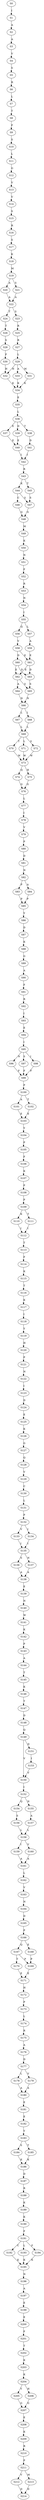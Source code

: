 strict digraph  {
	S0 -> S1 [ label = I ];
	S1 -> S2 [ label = A ];
	S2 -> S3 [ label = A ];
	S3 -> S4 [ label = V ];
	S4 -> S5 [ label = S ];
	S5 -> S6 [ label = R ];
	S6 -> S7 [ label = L ];
	S7 -> S8 [ label = T ];
	S8 -> S9 [ label = F ];
	S9 -> S10 [ label = S ];
	S10 -> S11 [ label = L ];
	S11 -> S12 [ label = G ];
	S12 -> S13 [ label = V ];
	S13 -> S14 [ label = V ];
	S14 -> S15 [ label = S ];
	S15 -> S16 [ label = R ];
	S16 -> S17 [ label = S ];
	S17 -> S18 [ label = K ];
	S18 -> S19 [ label = M ];
	S19 -> S20 [ label = A ];
	S19 -> S21 [ label = S ];
	S20 -> S22 [ label = A ];
	S21 -> S22 [ label = A ];
	S22 -> S23 [ label = S ];
	S22 -> S24 [ label = T ];
	S23 -> S25 [ label = R ];
	S24 -> S26 [ label = T ];
	S25 -> S27 [ label = R ];
	S26 -> S28 [ label = S ];
	S27 -> S29 [ label = L ];
	S28 -> S30 [ label = F ];
	S29 -> S31 [ label = M ];
	S29 -> S32 [ label = H ];
	S29 -> S33 [ label = A ];
	S30 -> S32 [ label = H ];
	S31 -> S34 [ label = K ];
	S32 -> S34 [ label = K ];
	S33 -> S34 [ label = K ];
	S34 -> S35 [ label = E ];
	S35 -> S36 [ label = L ];
	S36 -> S37 [ label = E ];
	S36 -> S38 [ label = T ];
	S36 -> S39 [ label = D ];
	S37 -> S40 [ label = E ];
	S38 -> S41 [ label = D ];
	S39 -> S40 [ label = E ];
	S40 -> S42 [ label = I ];
	S41 -> S42 [ label = I ];
	S42 -> S43 [ label = R ];
	S43 -> S44 [ label = K ];
	S43 -> S45 [ label = T ];
	S44 -> S46 [ label = C ];
	S44 -> S47 [ label = S ];
	S45 -> S47 [ label = S ];
	S46 -> S48 [ label = G ];
	S47 -> S48 [ label = G ];
	S48 -> S49 [ label = M ];
	S49 -> S50 [ label = K ];
	S50 -> S51 [ label = N ];
	S51 -> S52 [ label = F ];
	S52 -> S53 [ label = R ];
	S53 -> S54 [ label = N ];
	S54 -> S55 [ label = I ];
	S55 -> S56 [ label = Q ];
	S55 -> S57 [ label = L ];
	S56 -> S58 [ label = V ];
	S57 -> S59 [ label = A ];
	S58 -> S60 [ label = D ];
	S58 -> S61 [ label = E ];
	S59 -> S61 [ label = E ];
	S60 -> S62 [ label = E ];
	S60 -> S63 [ label = D ];
	S61 -> S63 [ label = D ];
	S61 -> S62 [ label = E ];
	S62 -> S64 [ label = A ];
	S62 -> S65 [ label = S ];
	S63 -> S65 [ label = S ];
	S64 -> S66 [ label = N ];
	S65 -> S66 [ label = N ];
	S66 -> S67 [ label = L ];
	S66 -> S68 [ label = I ];
	S67 -> S69 [ label = L ];
	S68 -> S69 [ label = L ];
	S69 -> S70 [ label = T ];
	S69 -> S71 [ label = L ];
	S69 -> S72 [ label = S ];
	S70 -> S73 [ label = W ];
	S71 -> S73 [ label = W ];
	S72 -> S73 [ label = W ];
	S73 -> S74 [ label = Q ];
	S73 -> S75 [ label = H ];
	S74 -> S76 [ label = G ];
	S75 -> S76 [ label = G ];
	S76 -> S77 [ label = L ];
	S77 -> S78 [ label = I ];
	S78 -> S79 [ label = V ];
	S79 -> S80 [ label = P ];
	S80 -> S81 [ label = D ];
	S81 -> S82 [ label = N ];
	S82 -> S83 [ label = P ];
	S82 -> S84 [ label = A ];
	S83 -> S85 [ label = P ];
	S84 -> S85 [ label = P ];
	S85 -> S86 [ label = Y ];
	S86 -> S87 [ label = D ];
	S87 -> S88 [ label = K ];
	S88 -> S89 [ label = G ];
	S89 -> S90 [ label = A ];
	S90 -> S91 [ label = F ];
	S91 -> S92 [ label = R ];
	S92 -> S93 [ label = I ];
	S93 -> S94 [ label = E ];
	S94 -> S95 [ label = I ];
	S95 -> S96 [ label = N ];
	S95 -> S97 [ label = S ];
	S95 -> S98 [ label = I ];
	S96 -> S99 [ label = F ];
	S97 -> S99 [ label = F ];
	S98 -> S99 [ label = F ];
	S99 -> S100 [ label = P ];
	S100 -> S101 [ label = A ];
	S100 -> S102 [ label = T ];
	S101 -> S103 [ label = E ];
	S102 -> S103 [ label = E ];
	S103 -> S104 [ label = Y ];
	S104 -> S105 [ label = P ];
	S105 -> S106 [ label = F ];
	S106 -> S107 [ label = K ];
	S107 -> S108 [ label = P ];
	S108 -> S109 [ label = P ];
	S109 -> S110 [ label = K ];
	S109 -> S111 [ label = T ];
	S110 -> S112 [ label = I ];
	S111 -> S112 [ label = I ];
	S112 -> S113 [ label = T ];
	S113 -> S114 [ label = F ];
	S114 -> S115 [ label = K ];
	S115 -> S116 [ label = T ];
	S116 -> S117 [ label = K ];
	S117 -> S118 [ label = I ];
	S118 -> S119 [ label = Y ];
	S119 -> S120 [ label = H ];
	S120 -> S121 [ label = P ];
	S121 -> S122 [ label = N ];
	S122 -> S123 [ label = I ];
	S123 -> S124 [ label = D ];
	S124 -> S125 [ label = E ];
	S125 -> S126 [ label = K ];
	S126 -> S127 [ label = G ];
	S127 -> S128 [ label = Q ];
	S128 -> S129 [ label = V ];
	S129 -> S130 [ label = C ];
	S130 -> S131 [ label = L ];
	S131 -> S132 [ label = P ];
	S132 -> S133 [ label = V ];
	S132 -> S134 [ label = I ];
	S133 -> S135 [ label = I ];
	S134 -> S135 [ label = I ];
	S135 -> S136 [ label = S ];
	S135 -> S137 [ label = N ];
	S136 -> S138 [ label = A ];
	S137 -> S138 [ label = A ];
	S138 -> S139 [ label = E ];
	S139 -> S140 [ label = N ];
	S140 -> S141 [ label = W ];
	S141 -> S142 [ label = K ];
	S142 -> S143 [ label = P ];
	S143 -> S144 [ label = A ];
	S144 -> S145 [ label = T ];
	S145 -> S146 [ label = K ];
	S146 -> S147 [ label = T ];
	S147 -> S148 [ label = D ];
	S148 -> S149 [ label = Q ];
	S149 -> S150 [ label = V ];
	S149 -> S151 [ label = D ];
	S150 -> S152 [ label = I ];
	S151 -> S153 [ label = I ];
	S152 -> S154 [ label = Q ];
	S152 -> S155 [ label = N ];
	S153 -> S150 [ label = V ];
	S154 -> S156 [ label = S ];
	S155 -> S157 [ label = A ];
	S156 -> S158 [ label = L ];
	S157 -> S158 [ label = L ];
	S158 -> S159 [ label = I ];
	S158 -> S160 [ label = V ];
	S159 -> S161 [ label = A ];
	S160 -> S161 [ label = A ];
	S161 -> S162 [ label = L ];
	S162 -> S163 [ label = V ];
	S163 -> S164 [ label = N ];
	S164 -> S165 [ label = D ];
	S165 -> S166 [ label = P ];
	S166 -> S167 [ label = Q ];
	S166 -> S168 [ label = E ];
	S167 -> S169 [ label = P ];
	S167 -> S170 [ label = T ];
	S168 -> S169 [ label = P ];
	S169 -> S171 [ label = E ];
	S170 -> S171 [ label = E ];
	S171 -> S172 [ label = H ];
	S172 -> S173 [ label = P ];
	S173 -> S174 [ label = L ];
	S174 -> S175 [ label = R ];
	S175 -> S176 [ label = A ];
	S176 -> S177 [ label = D ];
	S177 -> S178 [ label = L ];
	S177 -> S179 [ label = V ];
	S178 -> S180 [ label = A ];
	S179 -> S180 [ label = A ];
	S180 -> S181 [ label = E ];
	S181 -> S182 [ label = E ];
	S182 -> S183 [ label = Y ];
	S183 -> S184 [ label = S ];
	S183 -> S185 [ label = T ];
	S184 -> S186 [ label = K ];
	S185 -> S186 [ label = K ];
	S186 -> S187 [ label = D ];
	S187 -> S188 [ label = R ];
	S188 -> S189 [ label = K ];
	S189 -> S190 [ label = K ];
	S190 -> S191 [ label = F ];
	S191 -> S192 [ label = C ];
	S191 -> S193 [ label = L ];
	S191 -> S194 [ label = F ];
	S192 -> S195 [ label = K ];
	S193 -> S195 [ label = K ];
	S194 -> S195 [ label = K ];
	S195 -> S196 [ label = N ];
	S196 -> S197 [ label = A ];
	S197 -> S199 [ label = E ];
	S199 -> S200 [ label = E ];
	S200 -> S201 [ label = F ];
	S201 -> S202 [ label = T ];
	S202 -> S203 [ label = K ];
	S203 -> S204 [ label = K ];
	S204 -> S205 [ label = Y ];
	S204 -> S206 [ label = H ];
	S205 -> S207 [ label = G ];
	S206 -> S207 [ label = G ];
	S207 -> S208 [ label = E ];
	S208 -> S209 [ label = K ];
	S209 -> S210 [ label = R ];
	S210 -> S211 [ label = P ];
	S211 -> S212 [ label = V ];
	S211 -> S213 [ label = M ];
	S212 -> S214 [ label = D ];
	S213 -> S214 [ label = D ];
}

